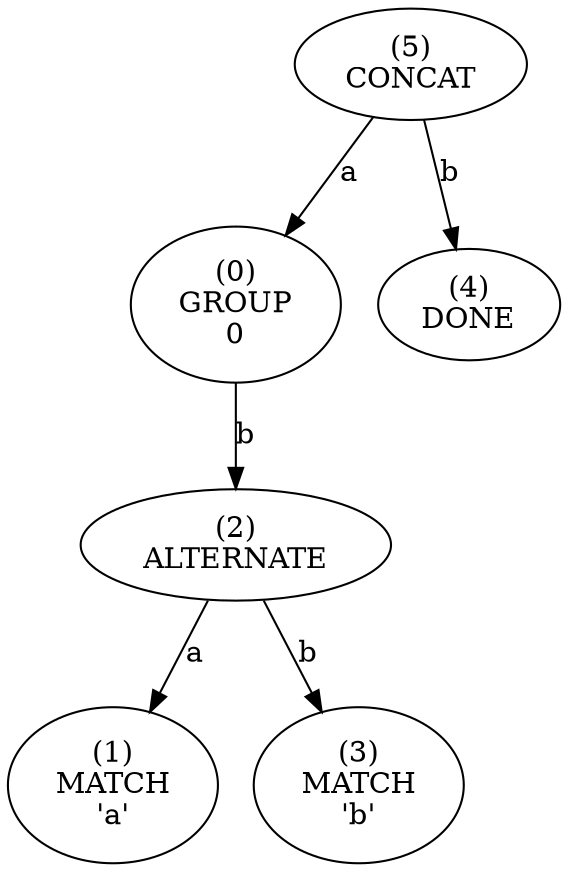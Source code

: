 digraph tree {
    n0xba1dc5d793a0 [label="(5)
CONCAT
"];
    n0xba1dc5d793a0 -> n0xba1dc5d792d8 [label="a"];
    n0xba1dc5d792d8 [label="(0)
GROUP
0"];
    n0xba1dc5d792d8 -> n0xba1dc5d79328 [label="b"];
    n0xba1dc5d79328 [label="(2)
ALTERNATE
"];
    n0xba1dc5d79328 -> n0xba1dc5d79300 [label="a"];
    n0xba1dc5d79300 [label="(1)
MATCH
'a'"];
    n0xba1dc5d79328 -> n0xba1dc5d79350 [label="b"];
    n0xba1dc5d79350 [label="(3)
MATCH
'b'"];
    n0xba1dc5d793a0 -> n0xba1dc5d79378 [label="b"];
    n0xba1dc5d79378 [label="(4)
DONE
"];
}
